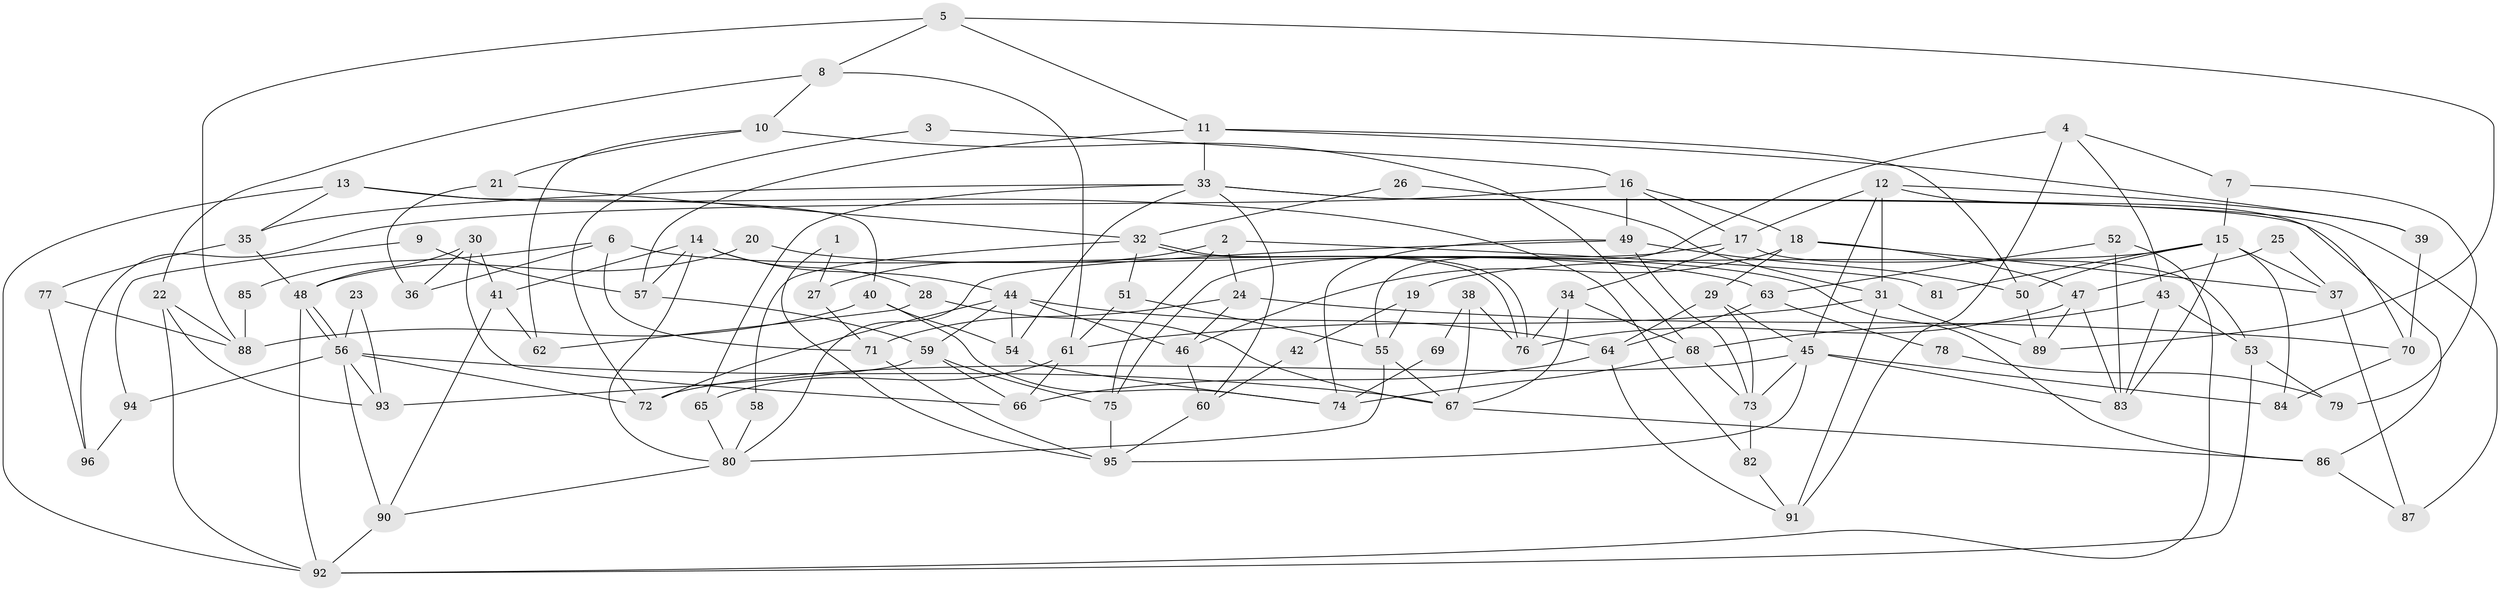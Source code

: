 // Generated by graph-tools (version 1.1) at 2025/11/02/27/25 16:11:21]
// undirected, 96 vertices, 192 edges
graph export_dot {
graph [start="1"]
  node [color=gray90,style=filled];
  1;
  2;
  3;
  4;
  5;
  6;
  7;
  8;
  9;
  10;
  11;
  12;
  13;
  14;
  15;
  16;
  17;
  18;
  19;
  20;
  21;
  22;
  23;
  24;
  25;
  26;
  27;
  28;
  29;
  30;
  31;
  32;
  33;
  34;
  35;
  36;
  37;
  38;
  39;
  40;
  41;
  42;
  43;
  44;
  45;
  46;
  47;
  48;
  49;
  50;
  51;
  52;
  53;
  54;
  55;
  56;
  57;
  58;
  59;
  60;
  61;
  62;
  63;
  64;
  65;
  66;
  67;
  68;
  69;
  70;
  71;
  72;
  73;
  74;
  75;
  76;
  77;
  78;
  79;
  80;
  81;
  82;
  83;
  84;
  85;
  86;
  87;
  88;
  89;
  90;
  91;
  92;
  93;
  94;
  95;
  96;
  1 -- 27;
  1 -- 95;
  2 -- 75;
  2 -- 24;
  2 -- 27;
  2 -- 81;
  3 -- 16;
  3 -- 72;
  4 -- 43;
  4 -- 91;
  4 -- 7;
  4 -- 55;
  5 -- 11;
  5 -- 89;
  5 -- 8;
  5 -- 88;
  6 -- 36;
  6 -- 63;
  6 -- 71;
  6 -- 85;
  7 -- 15;
  7 -- 79;
  8 -- 22;
  8 -- 10;
  8 -- 61;
  9 -- 94;
  9 -- 57;
  10 -- 62;
  10 -- 21;
  10 -- 68;
  11 -- 33;
  11 -- 50;
  11 -- 39;
  11 -- 57;
  12 -- 39;
  12 -- 45;
  12 -- 17;
  12 -- 31;
  12 -- 70;
  13 -- 40;
  13 -- 92;
  13 -- 35;
  13 -- 82;
  14 -- 41;
  14 -- 44;
  14 -- 28;
  14 -- 57;
  14 -- 80;
  15 -- 50;
  15 -- 83;
  15 -- 19;
  15 -- 37;
  15 -- 81;
  15 -- 84;
  16 -- 49;
  16 -- 18;
  16 -- 17;
  16 -- 96;
  17 -- 34;
  17 -- 53;
  17 -- 75;
  18 -- 47;
  18 -- 46;
  18 -- 29;
  18 -- 37;
  19 -- 55;
  19 -- 42;
  20 -- 86;
  20 -- 48;
  21 -- 32;
  21 -- 36;
  22 -- 88;
  22 -- 93;
  22 -- 92;
  23 -- 93;
  23 -- 56;
  24 -- 46;
  24 -- 71;
  24 -- 70;
  25 -- 37;
  25 -- 47;
  26 -- 31;
  26 -- 32;
  27 -- 71;
  28 -- 67;
  28 -- 62;
  29 -- 73;
  29 -- 45;
  29 -- 64;
  30 -- 48;
  30 -- 66;
  30 -- 36;
  30 -- 41;
  31 -- 61;
  31 -- 89;
  31 -- 91;
  32 -- 76;
  32 -- 76;
  32 -- 51;
  32 -- 58;
  33 -- 86;
  33 -- 35;
  33 -- 54;
  33 -- 60;
  33 -- 65;
  33 -- 87;
  34 -- 67;
  34 -- 68;
  34 -- 76;
  35 -- 48;
  35 -- 77;
  37 -- 87;
  38 -- 67;
  38 -- 76;
  38 -- 69;
  39 -- 70;
  40 -- 54;
  40 -- 74;
  40 -- 88;
  41 -- 90;
  41 -- 62;
  42 -- 60;
  43 -- 53;
  43 -- 68;
  43 -- 83;
  44 -- 59;
  44 -- 64;
  44 -- 46;
  44 -- 54;
  44 -- 72;
  45 -- 84;
  45 -- 72;
  45 -- 73;
  45 -- 83;
  45 -- 95;
  46 -- 60;
  47 -- 83;
  47 -- 76;
  47 -- 89;
  48 -- 92;
  48 -- 56;
  48 -- 56;
  49 -- 74;
  49 -- 73;
  49 -- 50;
  49 -- 80;
  50 -- 89;
  51 -- 55;
  51 -- 61;
  52 -- 83;
  52 -- 92;
  52 -- 63;
  53 -- 92;
  53 -- 79;
  54 -- 74;
  55 -- 80;
  55 -- 67;
  56 -- 72;
  56 -- 67;
  56 -- 90;
  56 -- 93;
  56 -- 94;
  57 -- 59;
  58 -- 80;
  59 -- 66;
  59 -- 75;
  59 -- 93;
  60 -- 95;
  61 -- 65;
  61 -- 66;
  63 -- 64;
  63 -- 78;
  64 -- 91;
  64 -- 66;
  65 -- 80;
  67 -- 86;
  68 -- 73;
  68 -- 74;
  69 -- 74;
  70 -- 84;
  71 -- 95;
  73 -- 82;
  75 -- 95;
  77 -- 88;
  77 -- 96;
  78 -- 79;
  80 -- 90;
  82 -- 91;
  85 -- 88;
  86 -- 87;
  90 -- 92;
  94 -- 96;
}
